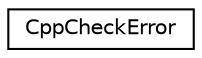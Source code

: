 digraph "Graphical Class Hierarchy"
{
 // LATEX_PDF_SIZE
  edge [fontname="Helvetica",fontsize="10",labelfontname="Helvetica",labelfontsize="10"];
  node [fontname="Helvetica",fontsize="10",shape=record];
  rankdir="LR";
  Node0 [label="CppCheckError",height=0.2,width=0.4,color="black", fillcolor="white", style="filled",URL="$structCppCheckError.html",tooltip=" "];
}
